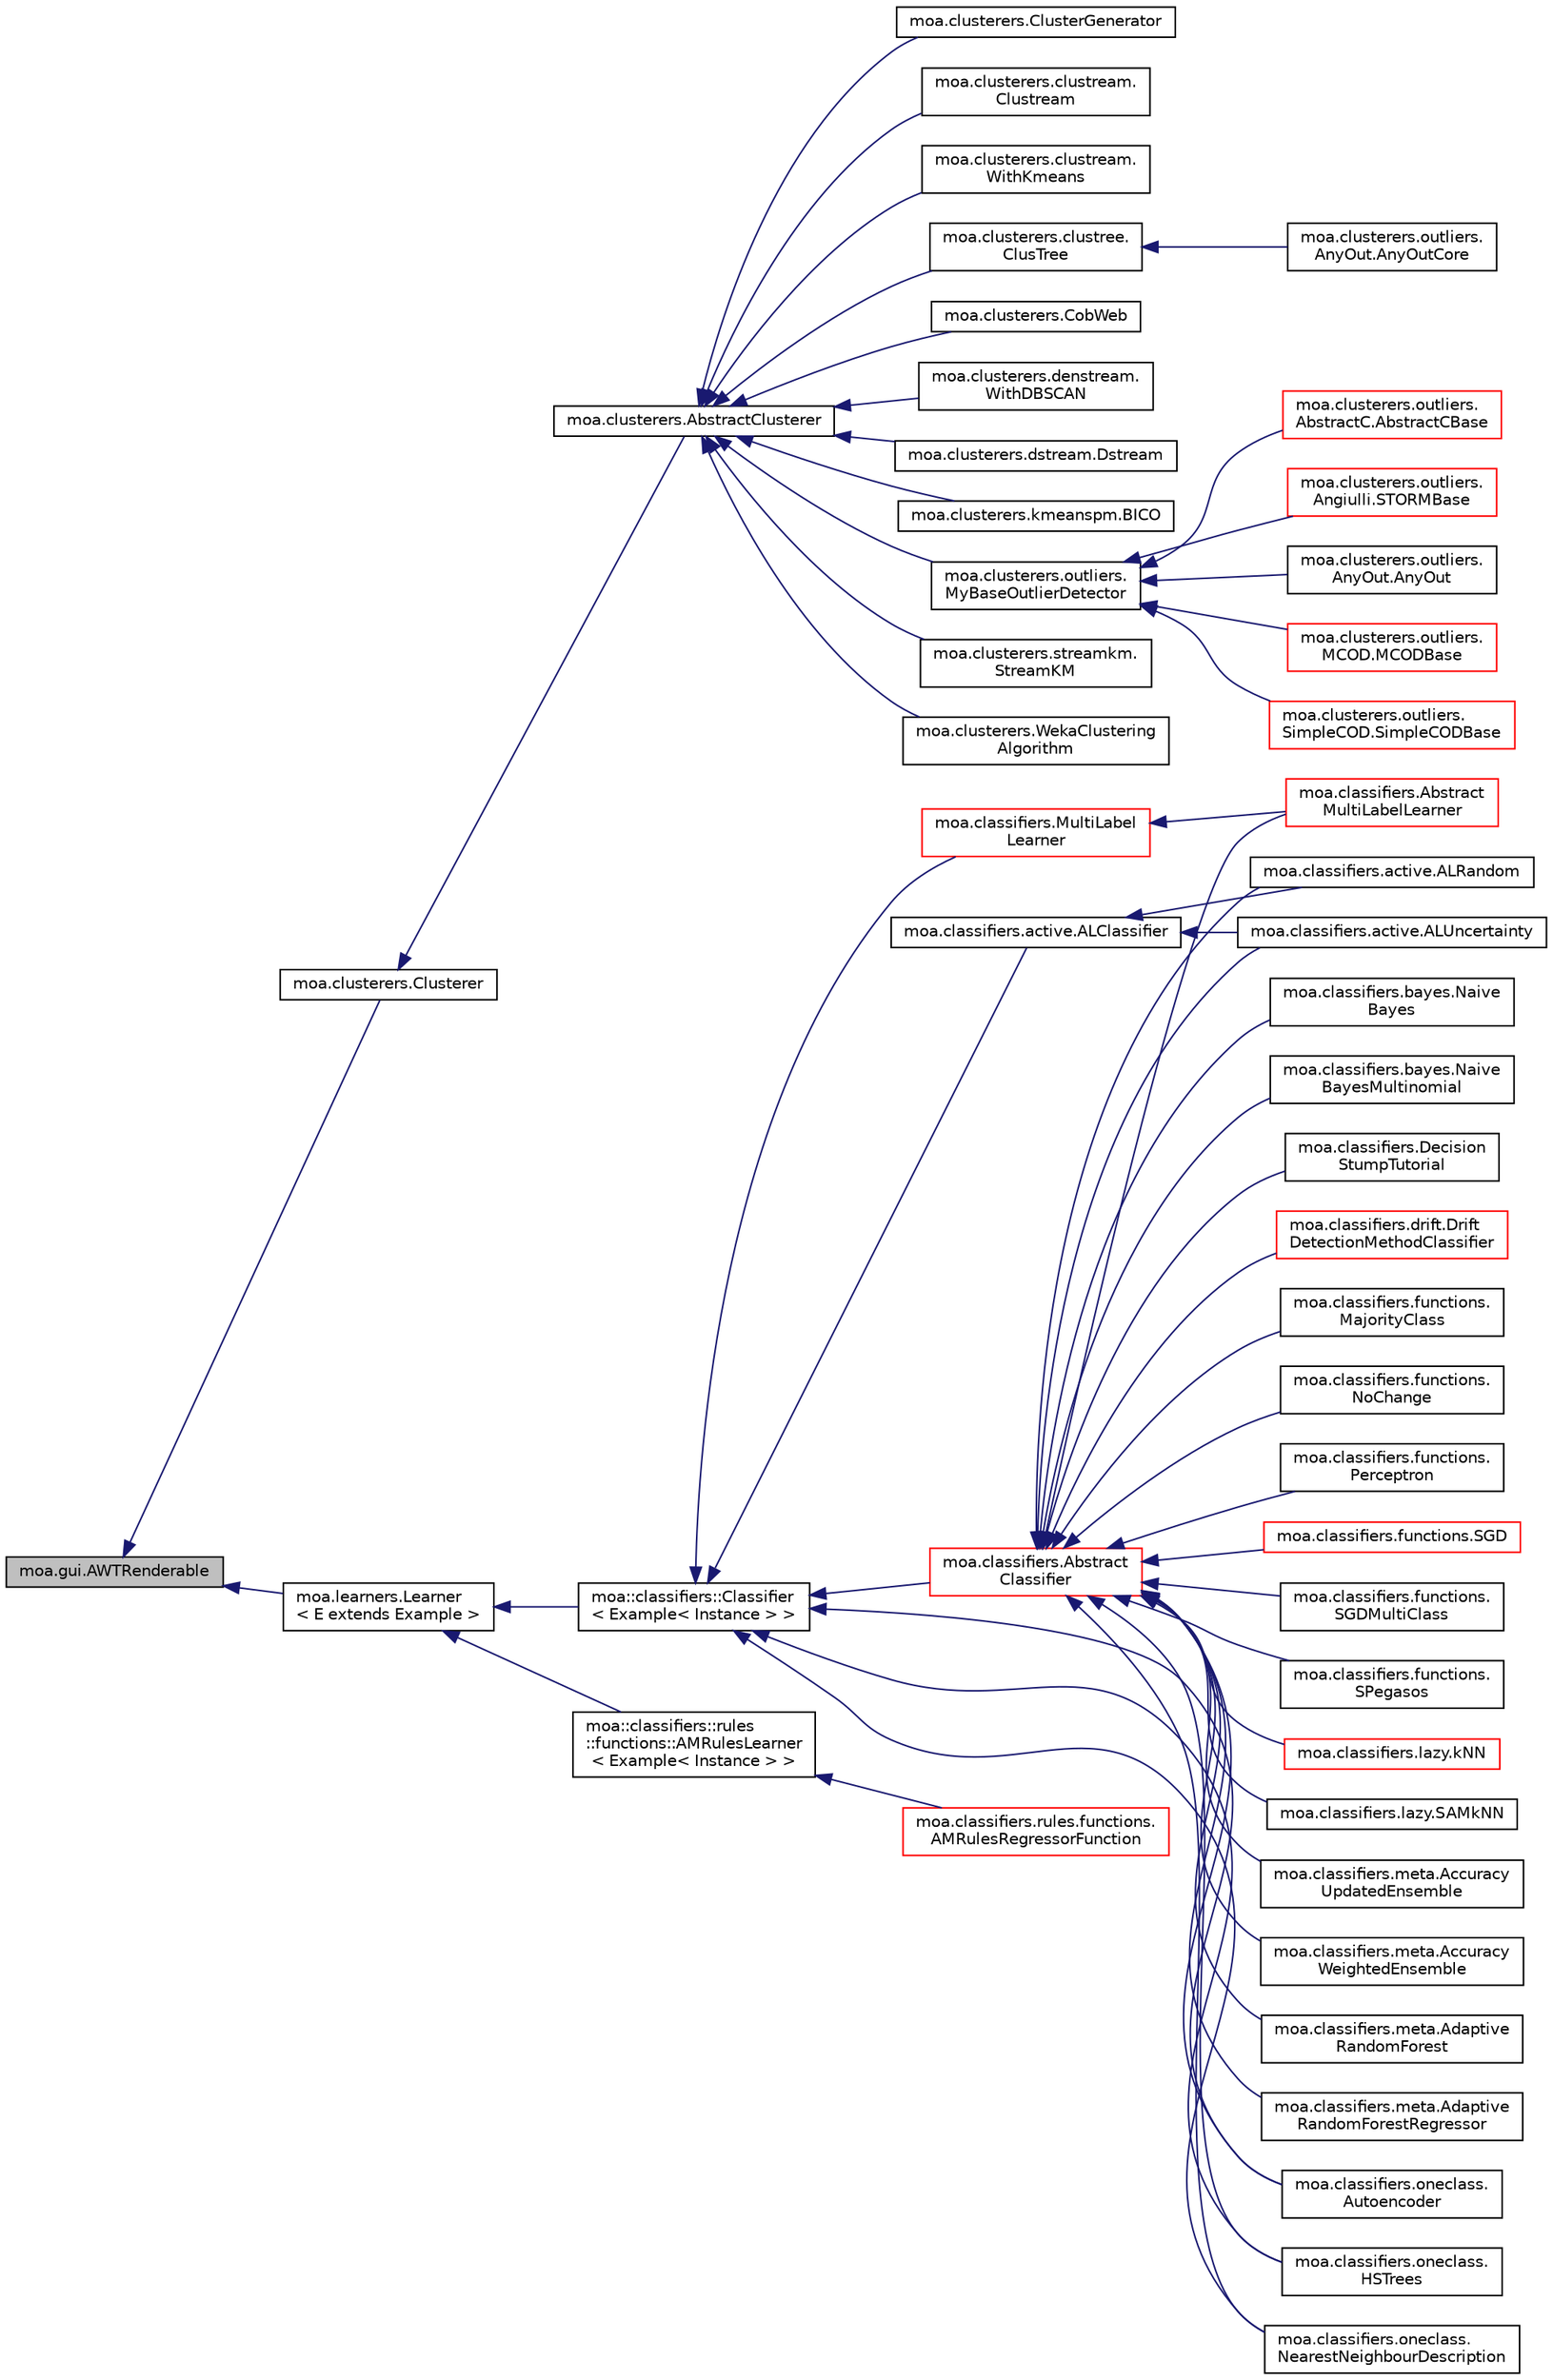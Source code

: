 digraph "moa.gui.AWTRenderable"
{
 // LATEX_PDF_SIZE
  edge [fontname="Helvetica",fontsize="10",labelfontname="Helvetica",labelfontsize="10"];
  node [fontname="Helvetica",fontsize="10",shape=record];
  rankdir="LR";
  Node1 [label="moa.gui.AWTRenderable",height=0.2,width=0.4,color="black", fillcolor="grey75", style="filled", fontcolor="black",tooltip=" "];
  Node1 -> Node2 [dir="back",color="midnightblue",fontsize="10",style="solid",fontname="Helvetica"];
  Node2 [label="moa.clusterers.Clusterer",height=0.2,width=0.4,color="black", fillcolor="white", style="filled",URL="$interfacemoa_1_1clusterers_1_1_clusterer.html",tooltip=" "];
  Node2 -> Node3 [dir="back",color="midnightblue",fontsize="10",style="solid",fontname="Helvetica"];
  Node3 [label="moa.clusterers.AbstractClusterer",height=0.2,width=0.4,color="black", fillcolor="white", style="filled",URL="$classmoa_1_1clusterers_1_1_abstract_clusterer.html",tooltip=" "];
  Node3 -> Node4 [dir="back",color="midnightblue",fontsize="10",style="solid",fontname="Helvetica"];
  Node4 [label="moa.clusterers.ClusterGenerator",height=0.2,width=0.4,color="black", fillcolor="white", style="filled",URL="$classmoa_1_1clusterers_1_1_cluster_generator.html",tooltip=" "];
  Node3 -> Node5 [dir="back",color="midnightblue",fontsize="10",style="solid",fontname="Helvetica"];
  Node5 [label="moa.clusterers.clustream.\lClustream",height=0.2,width=0.4,color="black", fillcolor="white", style="filled",URL="$classmoa_1_1clusterers_1_1clustream_1_1_clustream.html",tooltip=" "];
  Node3 -> Node6 [dir="back",color="midnightblue",fontsize="10",style="solid",fontname="Helvetica"];
  Node6 [label="moa.clusterers.clustream.\lWithKmeans",height=0.2,width=0.4,color="black", fillcolor="white", style="filled",URL="$classmoa_1_1clusterers_1_1clustream_1_1_with_kmeans.html",tooltip=" "];
  Node3 -> Node7 [dir="back",color="midnightblue",fontsize="10",style="solid",fontname="Helvetica"];
  Node7 [label="moa.clusterers.clustree.\lClusTree",height=0.2,width=0.4,color="black", fillcolor="white", style="filled",URL="$classmoa_1_1clusterers_1_1clustree_1_1_clus_tree.html",tooltip=" "];
  Node7 -> Node8 [dir="back",color="midnightblue",fontsize="10",style="solid",fontname="Helvetica"];
  Node8 [label="moa.clusterers.outliers.\lAnyOut.AnyOutCore",height=0.2,width=0.4,color="black", fillcolor="white", style="filled",URL="$classmoa_1_1clusterers_1_1outliers_1_1_any_out_1_1_any_out_core.html",tooltip=" "];
  Node3 -> Node9 [dir="back",color="midnightblue",fontsize="10",style="solid",fontname="Helvetica"];
  Node9 [label="moa.clusterers.CobWeb",height=0.2,width=0.4,color="black", fillcolor="white", style="filled",URL="$classmoa_1_1clusterers_1_1_cob_web.html",tooltip=" "];
  Node3 -> Node10 [dir="back",color="midnightblue",fontsize="10",style="solid",fontname="Helvetica"];
  Node10 [label="moa.clusterers.denstream.\lWithDBSCAN",height=0.2,width=0.4,color="black", fillcolor="white", style="filled",URL="$classmoa_1_1clusterers_1_1denstream_1_1_with_d_b_s_c_a_n.html",tooltip=" "];
  Node3 -> Node11 [dir="back",color="midnightblue",fontsize="10",style="solid",fontname="Helvetica"];
  Node11 [label="moa.clusterers.dstream.Dstream",height=0.2,width=0.4,color="black", fillcolor="white", style="filled",URL="$classmoa_1_1clusterers_1_1dstream_1_1_dstream.html",tooltip=" "];
  Node3 -> Node12 [dir="back",color="midnightblue",fontsize="10",style="solid",fontname="Helvetica"];
  Node12 [label="moa.clusterers.kmeanspm.BICO",height=0.2,width=0.4,color="black", fillcolor="white", style="filled",URL="$classmoa_1_1clusterers_1_1kmeanspm_1_1_b_i_c_o.html",tooltip=" "];
  Node3 -> Node13 [dir="back",color="midnightblue",fontsize="10",style="solid",fontname="Helvetica"];
  Node13 [label="moa.clusterers.outliers.\lMyBaseOutlierDetector",height=0.2,width=0.4,color="black", fillcolor="white", style="filled",URL="$classmoa_1_1clusterers_1_1outliers_1_1_my_base_outlier_detector.html",tooltip=" "];
  Node13 -> Node14 [dir="back",color="midnightblue",fontsize="10",style="solid",fontname="Helvetica"];
  Node14 [label="moa.clusterers.outliers.\lAbstractC.AbstractCBase",height=0.2,width=0.4,color="red", fillcolor="white", style="filled",URL="$classmoa_1_1clusterers_1_1outliers_1_1_abstract_c_1_1_abstract_c_base.html",tooltip=" "];
  Node13 -> Node16 [dir="back",color="midnightblue",fontsize="10",style="solid",fontname="Helvetica"];
  Node16 [label="moa.clusterers.outliers.\lAngiulli.STORMBase",height=0.2,width=0.4,color="red", fillcolor="white", style="filled",URL="$classmoa_1_1clusterers_1_1outliers_1_1_angiulli_1_1_s_t_o_r_m_base.html",tooltip=" "];
  Node13 -> Node19 [dir="back",color="midnightblue",fontsize="10",style="solid",fontname="Helvetica"];
  Node19 [label="moa.clusterers.outliers.\lAnyOut.AnyOut",height=0.2,width=0.4,color="black", fillcolor="white", style="filled",URL="$classmoa_1_1clusterers_1_1outliers_1_1_any_out_1_1_any_out.html",tooltip=" "];
  Node13 -> Node20 [dir="back",color="midnightblue",fontsize="10",style="solid",fontname="Helvetica"];
  Node20 [label="moa.clusterers.outliers.\lMCOD.MCODBase",height=0.2,width=0.4,color="red", fillcolor="white", style="filled",URL="$classmoa_1_1clusterers_1_1outliers_1_1_m_c_o_d_1_1_m_c_o_d_base.html",tooltip=" "];
  Node13 -> Node22 [dir="back",color="midnightblue",fontsize="10",style="solid",fontname="Helvetica"];
  Node22 [label="moa.clusterers.outliers.\lSimpleCOD.SimpleCODBase",height=0.2,width=0.4,color="red", fillcolor="white", style="filled",URL="$classmoa_1_1clusterers_1_1outliers_1_1_simple_c_o_d_1_1_simple_c_o_d_base.html",tooltip=" "];
  Node3 -> Node24 [dir="back",color="midnightblue",fontsize="10",style="solid",fontname="Helvetica"];
  Node24 [label="moa.clusterers.streamkm.\lStreamKM",height=0.2,width=0.4,color="black", fillcolor="white", style="filled",URL="$classmoa_1_1clusterers_1_1streamkm_1_1_stream_k_m.html",tooltip=" "];
  Node3 -> Node25 [dir="back",color="midnightblue",fontsize="10",style="solid",fontname="Helvetica"];
  Node25 [label="moa.clusterers.WekaClustering\lAlgorithm",height=0.2,width=0.4,color="black", fillcolor="white", style="filled",URL="$classmoa_1_1clusterers_1_1_weka_clustering_algorithm.html",tooltip=" "];
  Node1 -> Node26 [dir="back",color="midnightblue",fontsize="10",style="solid",fontname="Helvetica"];
  Node26 [label="moa.learners.Learner\l\< E extends Example \>",height=0.2,width=0.4,color="black", fillcolor="white", style="filled",URL="$interfacemoa_1_1learners_1_1_learner.html",tooltip=" "];
  Node26 -> Node27 [dir="back",color="midnightblue",fontsize="10",style="solid",fontname="Helvetica"];
  Node27 [label="moa::classifiers::Classifier\l\< Example\< Instance \> \>",height=0.2,width=0.4,color="black", fillcolor="white", style="filled",URL="$interfacemoa_1_1classifiers_1_1_classifier.html",tooltip=" "];
  Node27 -> Node28 [dir="back",color="midnightblue",fontsize="10",style="solid",fontname="Helvetica"];
  Node28 [label="moa.classifiers.Abstract\lClassifier",height=0.2,width=0.4,color="red", fillcolor="white", style="filled",URL="$classmoa_1_1classifiers_1_1_abstract_classifier.html",tooltip=" "];
  Node28 -> Node29 [dir="back",color="midnightblue",fontsize="10",style="solid",fontname="Helvetica"];
  Node29 [label="moa.classifiers.Abstract\lMultiLabelLearner",height=0.2,width=0.4,color="red", fillcolor="white", style="filled",URL="$classmoa_1_1classifiers_1_1_abstract_multi_label_learner.html",tooltip=" "];
  Node28 -> Node53 [dir="back",color="midnightblue",fontsize="10",style="solid",fontname="Helvetica"];
  Node53 [label="moa.classifiers.active.ALRandom",height=0.2,width=0.4,color="black", fillcolor="white", style="filled",URL="$classmoa_1_1classifiers_1_1active_1_1_a_l_random.html",tooltip=" "];
  Node28 -> Node54 [dir="back",color="midnightblue",fontsize="10",style="solid",fontname="Helvetica"];
  Node54 [label="moa.classifiers.active.ALUncertainty",height=0.2,width=0.4,color="black", fillcolor="white", style="filled",URL="$classmoa_1_1classifiers_1_1active_1_1_a_l_uncertainty.html",tooltip=" "];
  Node28 -> Node55 [dir="back",color="midnightblue",fontsize="10",style="solid",fontname="Helvetica"];
  Node55 [label="moa.classifiers.bayes.Naive\lBayes",height=0.2,width=0.4,color="black", fillcolor="white", style="filled",URL="$classmoa_1_1classifiers_1_1bayes_1_1_naive_bayes.html",tooltip=" "];
  Node28 -> Node56 [dir="back",color="midnightblue",fontsize="10",style="solid",fontname="Helvetica"];
  Node56 [label="moa.classifiers.bayes.Naive\lBayesMultinomial",height=0.2,width=0.4,color="black", fillcolor="white", style="filled",URL="$classmoa_1_1classifiers_1_1bayes_1_1_naive_bayes_multinomial.html",tooltip=" "];
  Node28 -> Node57 [dir="back",color="midnightblue",fontsize="10",style="solid",fontname="Helvetica"];
  Node57 [label="moa.classifiers.Decision\lStumpTutorial",height=0.2,width=0.4,color="black", fillcolor="white", style="filled",URL="$classmoa_1_1classifiers_1_1_decision_stump_tutorial.html",tooltip=" "];
  Node28 -> Node58 [dir="back",color="midnightblue",fontsize="10",style="solid",fontname="Helvetica"];
  Node58 [label="moa.classifiers.drift.Drift\lDetectionMethodClassifier",height=0.2,width=0.4,color="red", fillcolor="white", style="filled",URL="$classmoa_1_1classifiers_1_1drift_1_1_drift_detection_method_classifier.html",tooltip=" "];
  Node28 -> Node61 [dir="back",color="midnightblue",fontsize="10",style="solid",fontname="Helvetica"];
  Node61 [label="moa.classifiers.functions.\lMajorityClass",height=0.2,width=0.4,color="black", fillcolor="white", style="filled",URL="$classmoa_1_1classifiers_1_1functions_1_1_majority_class.html",tooltip=" "];
  Node28 -> Node62 [dir="back",color="midnightblue",fontsize="10",style="solid",fontname="Helvetica"];
  Node62 [label="moa.classifiers.functions.\lNoChange",height=0.2,width=0.4,color="black", fillcolor="white", style="filled",URL="$classmoa_1_1classifiers_1_1functions_1_1_no_change.html",tooltip=" "];
  Node28 -> Node63 [dir="back",color="midnightblue",fontsize="10",style="solid",fontname="Helvetica"];
  Node63 [label="moa.classifiers.functions.\lPerceptron",height=0.2,width=0.4,color="black", fillcolor="white", style="filled",URL="$classmoa_1_1classifiers_1_1functions_1_1_perceptron.html",tooltip=" "];
  Node28 -> Node64 [dir="back",color="midnightblue",fontsize="10",style="solid",fontname="Helvetica"];
  Node64 [label="moa.classifiers.functions.SGD",height=0.2,width=0.4,color="red", fillcolor="white", style="filled",URL="$classmoa_1_1classifiers_1_1functions_1_1_s_g_d.html",tooltip=" "];
  Node28 -> Node66 [dir="back",color="midnightblue",fontsize="10",style="solid",fontname="Helvetica"];
  Node66 [label="moa.classifiers.functions.\lSGDMultiClass",height=0.2,width=0.4,color="black", fillcolor="white", style="filled",URL="$classmoa_1_1classifiers_1_1functions_1_1_s_g_d_multi_class.html",tooltip=" "];
  Node28 -> Node67 [dir="back",color="midnightblue",fontsize="10",style="solid",fontname="Helvetica"];
  Node67 [label="moa.classifiers.functions.\lSPegasos",height=0.2,width=0.4,color="black", fillcolor="white", style="filled",URL="$classmoa_1_1classifiers_1_1functions_1_1_s_pegasos.html",tooltip=" "];
  Node28 -> Node68 [dir="back",color="midnightblue",fontsize="10",style="solid",fontname="Helvetica"];
  Node68 [label="moa.classifiers.lazy.kNN",height=0.2,width=0.4,color="red", fillcolor="white", style="filled",URL="$classmoa_1_1classifiers_1_1lazy_1_1k_n_n.html",tooltip=" "];
  Node28 -> Node71 [dir="back",color="midnightblue",fontsize="10",style="solid",fontname="Helvetica"];
  Node71 [label="moa.classifiers.lazy.SAMkNN",height=0.2,width=0.4,color="black", fillcolor="white", style="filled",URL="$classmoa_1_1classifiers_1_1lazy_1_1_s_a_mk_n_n.html",tooltip=" "];
  Node28 -> Node72 [dir="back",color="midnightblue",fontsize="10",style="solid",fontname="Helvetica"];
  Node72 [label="moa.classifiers.meta.Accuracy\lUpdatedEnsemble",height=0.2,width=0.4,color="black", fillcolor="white", style="filled",URL="$classmoa_1_1classifiers_1_1meta_1_1_accuracy_updated_ensemble.html",tooltip=" "];
  Node28 -> Node73 [dir="back",color="midnightblue",fontsize="10",style="solid",fontname="Helvetica"];
  Node73 [label="moa.classifiers.meta.Accuracy\lWeightedEnsemble",height=0.2,width=0.4,color="black", fillcolor="white", style="filled",URL="$classmoa_1_1classifiers_1_1meta_1_1_accuracy_weighted_ensemble.html",tooltip=" "];
  Node28 -> Node74 [dir="back",color="midnightblue",fontsize="10",style="solid",fontname="Helvetica"];
  Node74 [label="moa.classifiers.meta.Adaptive\lRandomForest",height=0.2,width=0.4,color="black", fillcolor="white", style="filled",URL="$classmoa_1_1classifiers_1_1meta_1_1_adaptive_random_forest.html",tooltip=" "];
  Node28 -> Node75 [dir="back",color="midnightblue",fontsize="10",style="solid",fontname="Helvetica"];
  Node75 [label="moa.classifiers.meta.Adaptive\lRandomForestRegressor",height=0.2,width=0.4,color="black", fillcolor="white", style="filled",URL="$classmoa_1_1classifiers_1_1meta_1_1_adaptive_random_forest_regressor.html",tooltip=" "];
  Node28 -> Node103 [dir="back",color="midnightblue",fontsize="10",style="solid",fontname="Helvetica"];
  Node103 [label="moa.classifiers.oneclass.\lAutoencoder",height=0.2,width=0.4,color="black", fillcolor="white", style="filled",URL="$classmoa_1_1classifiers_1_1oneclass_1_1_autoencoder.html",tooltip=" "];
  Node28 -> Node104 [dir="back",color="midnightblue",fontsize="10",style="solid",fontname="Helvetica"];
  Node104 [label="moa.classifiers.oneclass.\lHSTrees",height=0.2,width=0.4,color="black", fillcolor="white", style="filled",URL="$classmoa_1_1classifiers_1_1oneclass_1_1_h_s_trees.html",tooltip=" "];
  Node28 -> Node105 [dir="back",color="midnightblue",fontsize="10",style="solid",fontname="Helvetica"];
  Node105 [label="moa.classifiers.oneclass.\lNearestNeighbourDescription",height=0.2,width=0.4,color="black", fillcolor="white", style="filled",URL="$classmoa_1_1classifiers_1_1oneclass_1_1_nearest_neighbour_description.html",tooltip=" "];
  Node27 -> Node138 [dir="back",color="midnightblue",fontsize="10",style="solid",fontname="Helvetica"];
  Node138 [label="moa.classifiers.active.ALClassifier",height=0.2,width=0.4,color="black", fillcolor="white", style="filled",URL="$interfacemoa_1_1classifiers_1_1active_1_1_a_l_classifier.html",tooltip=" "];
  Node138 -> Node53 [dir="back",color="midnightblue",fontsize="10",style="solid",fontname="Helvetica"];
  Node138 -> Node54 [dir="back",color="midnightblue",fontsize="10",style="solid",fontname="Helvetica"];
  Node27 -> Node139 [dir="back",color="midnightblue",fontsize="10",style="solid",fontname="Helvetica"];
  Node139 [label="moa.classifiers.MultiLabel\lLearner",height=0.2,width=0.4,color="red", fillcolor="white", style="filled",URL="$interfacemoa_1_1classifiers_1_1_multi_label_learner.html",tooltip=" "];
  Node139 -> Node29 [dir="back",color="midnightblue",fontsize="10",style="solid",fontname="Helvetica"];
  Node27 -> Node103 [dir="back",color="midnightblue",fontsize="10",style="solid",fontname="Helvetica"];
  Node27 -> Node104 [dir="back",color="midnightblue",fontsize="10",style="solid",fontname="Helvetica"];
  Node27 -> Node105 [dir="back",color="midnightblue",fontsize="10",style="solid",fontname="Helvetica"];
  Node26 -> Node143 [dir="back",color="midnightblue",fontsize="10",style="solid",fontname="Helvetica"];
  Node143 [label="moa::classifiers::rules\l::functions::AMRulesLearner\l\< Example\< Instance \> \>",height=0.2,width=0.4,color="black", fillcolor="white", style="filled",URL="$interfacemoa_1_1classifiers_1_1rules_1_1functions_1_1_a_m_rules_learner.html",tooltip=" "];
  Node143 -> Node144 [dir="back",color="midnightblue",fontsize="10",style="solid",fontname="Helvetica"];
  Node144 [label="moa.classifiers.rules.functions.\lAMRulesRegressorFunction",height=0.2,width=0.4,color="red", fillcolor="white", style="filled",URL="$interfacemoa_1_1classifiers_1_1rules_1_1functions_1_1_a_m_rules_regressor_function.html",tooltip=" "];
}
